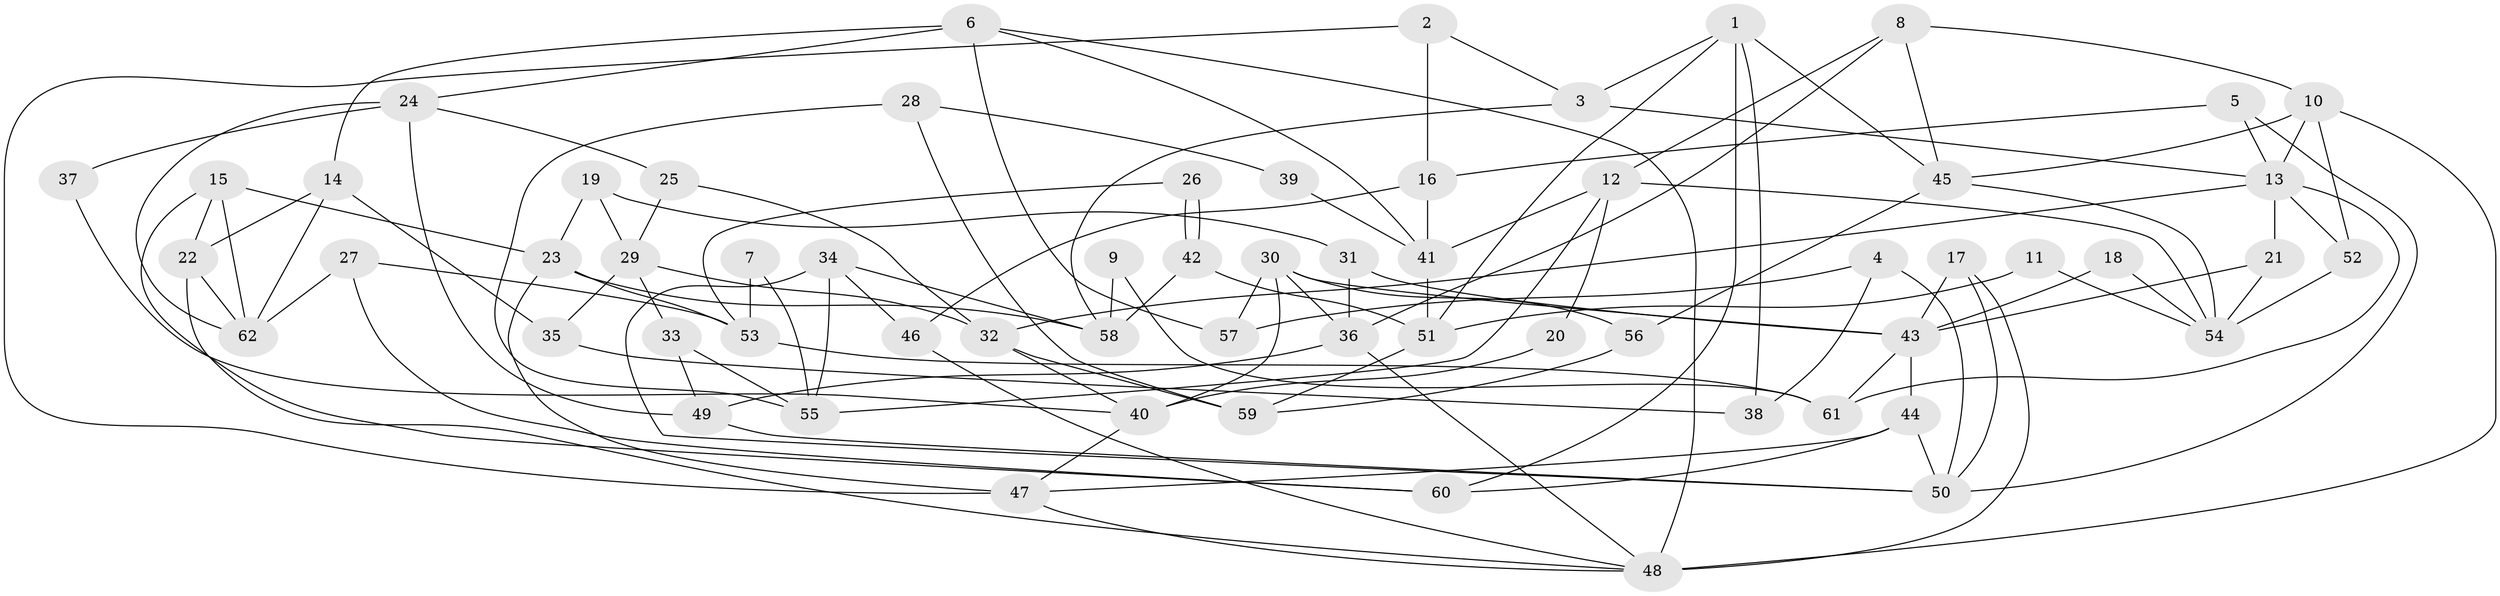 // Generated by graph-tools (version 1.1) at 2025/11/02/27/25 16:11:24]
// undirected, 62 vertices, 124 edges
graph export_dot {
graph [start="1"]
  node [color=gray90,style=filled];
  1;
  2;
  3;
  4;
  5;
  6;
  7;
  8;
  9;
  10;
  11;
  12;
  13;
  14;
  15;
  16;
  17;
  18;
  19;
  20;
  21;
  22;
  23;
  24;
  25;
  26;
  27;
  28;
  29;
  30;
  31;
  32;
  33;
  34;
  35;
  36;
  37;
  38;
  39;
  40;
  41;
  42;
  43;
  44;
  45;
  46;
  47;
  48;
  49;
  50;
  51;
  52;
  53;
  54;
  55;
  56;
  57;
  58;
  59;
  60;
  61;
  62;
  1 -- 60;
  1 -- 3;
  1 -- 38;
  1 -- 45;
  1 -- 51;
  2 -- 3;
  2 -- 16;
  2 -- 47;
  3 -- 58;
  3 -- 13;
  4 -- 50;
  4 -- 38;
  4 -- 57;
  5 -- 50;
  5 -- 13;
  5 -- 16;
  6 -- 24;
  6 -- 48;
  6 -- 14;
  6 -- 41;
  6 -- 57;
  7 -- 53;
  7 -- 55;
  8 -- 10;
  8 -- 45;
  8 -- 12;
  8 -- 36;
  9 -- 61;
  9 -- 58;
  10 -- 45;
  10 -- 13;
  10 -- 48;
  10 -- 52;
  11 -- 51;
  11 -- 54;
  12 -- 55;
  12 -- 20;
  12 -- 41;
  12 -- 54;
  13 -- 52;
  13 -- 21;
  13 -- 32;
  13 -- 61;
  14 -- 62;
  14 -- 22;
  14 -- 35;
  15 -- 23;
  15 -- 22;
  15 -- 60;
  15 -- 62;
  16 -- 41;
  16 -- 46;
  17 -- 50;
  17 -- 48;
  17 -- 43;
  18 -- 43;
  18 -- 54;
  19 -- 29;
  19 -- 23;
  19 -- 31;
  20 -- 40;
  21 -- 43;
  21 -- 54;
  22 -- 48;
  22 -- 62;
  23 -- 47;
  23 -- 53;
  23 -- 58;
  24 -- 62;
  24 -- 49;
  24 -- 25;
  24 -- 37;
  25 -- 32;
  25 -- 29;
  26 -- 53;
  26 -- 42;
  26 -- 42;
  27 -- 62;
  27 -- 60;
  27 -- 53;
  28 -- 55;
  28 -- 59;
  28 -- 39;
  29 -- 32;
  29 -- 33;
  29 -- 35;
  30 -- 57;
  30 -- 43;
  30 -- 36;
  30 -- 40;
  30 -- 56;
  31 -- 36;
  31 -- 43;
  32 -- 40;
  32 -- 59;
  33 -- 49;
  33 -- 55;
  34 -- 46;
  34 -- 58;
  34 -- 50;
  34 -- 55;
  35 -- 38;
  36 -- 48;
  36 -- 49;
  37 -- 40;
  39 -- 41;
  40 -- 47;
  41 -- 51;
  42 -- 51;
  42 -- 58;
  43 -- 44;
  43 -- 61;
  44 -- 47;
  44 -- 50;
  44 -- 60;
  45 -- 56;
  45 -- 54;
  46 -- 48;
  47 -- 48;
  49 -- 50;
  51 -- 59;
  52 -- 54;
  53 -- 61;
  56 -- 59;
}
